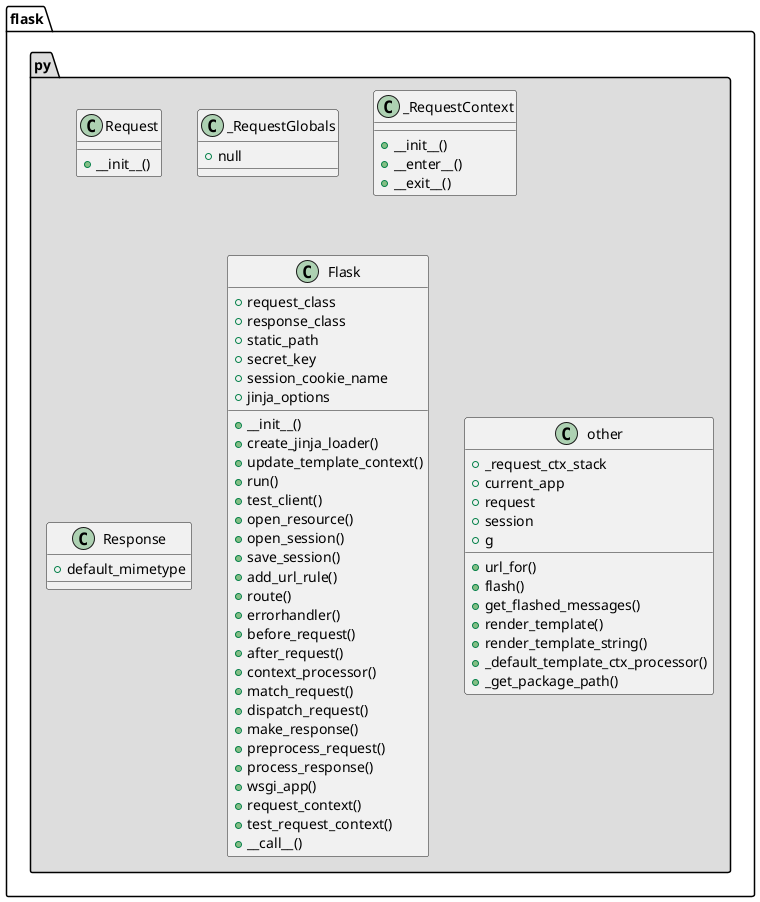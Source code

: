 @startuml Flask 0.1

' https://www.planttext.com/

package "flask.py" #DDDDDD {

    class Request {
        + __init__()
    }

    class _RequestGlobals{
        + null
    }

    class _RequestContext{
        + __init__()
        + __enter__()
        + __exit__()
    }

    class Response {
        + default_mimetype
    }

    class Flask {
        + request_class
        + response_class
        + static_path
        + secret_key
        + session_cookie_name
        + jinja_options
        + __init__()
        + create_jinja_loader()
        + update_template_context()
        + run()
        + test_client()
        + open_resource()
        + open_session()
        + save_session()
        + add_url_rule()
        + route()
        + errorhandler()
        + before_request()
        + after_request()
        + context_processor()
        + match_request()
        + dispatch_request()
        + make_response()
        + preprocess_request()
        + process_response()
        + wsgi_app()
        + request_context()
        + test_request_context()
        + __call__()
    }

    class other{
        ' 为了画出来全局函数， 把它们放在 other 里面
        + _request_ctx_stack
        + current_app
        + request
        + session
        + g
        + url_for()
        + flash()
        + get_flashed_messages()
        + render_template()
        + render_template_string()
        + _default_template_ctx_processor()
        + _get_package_path()
    }
}


@enduml